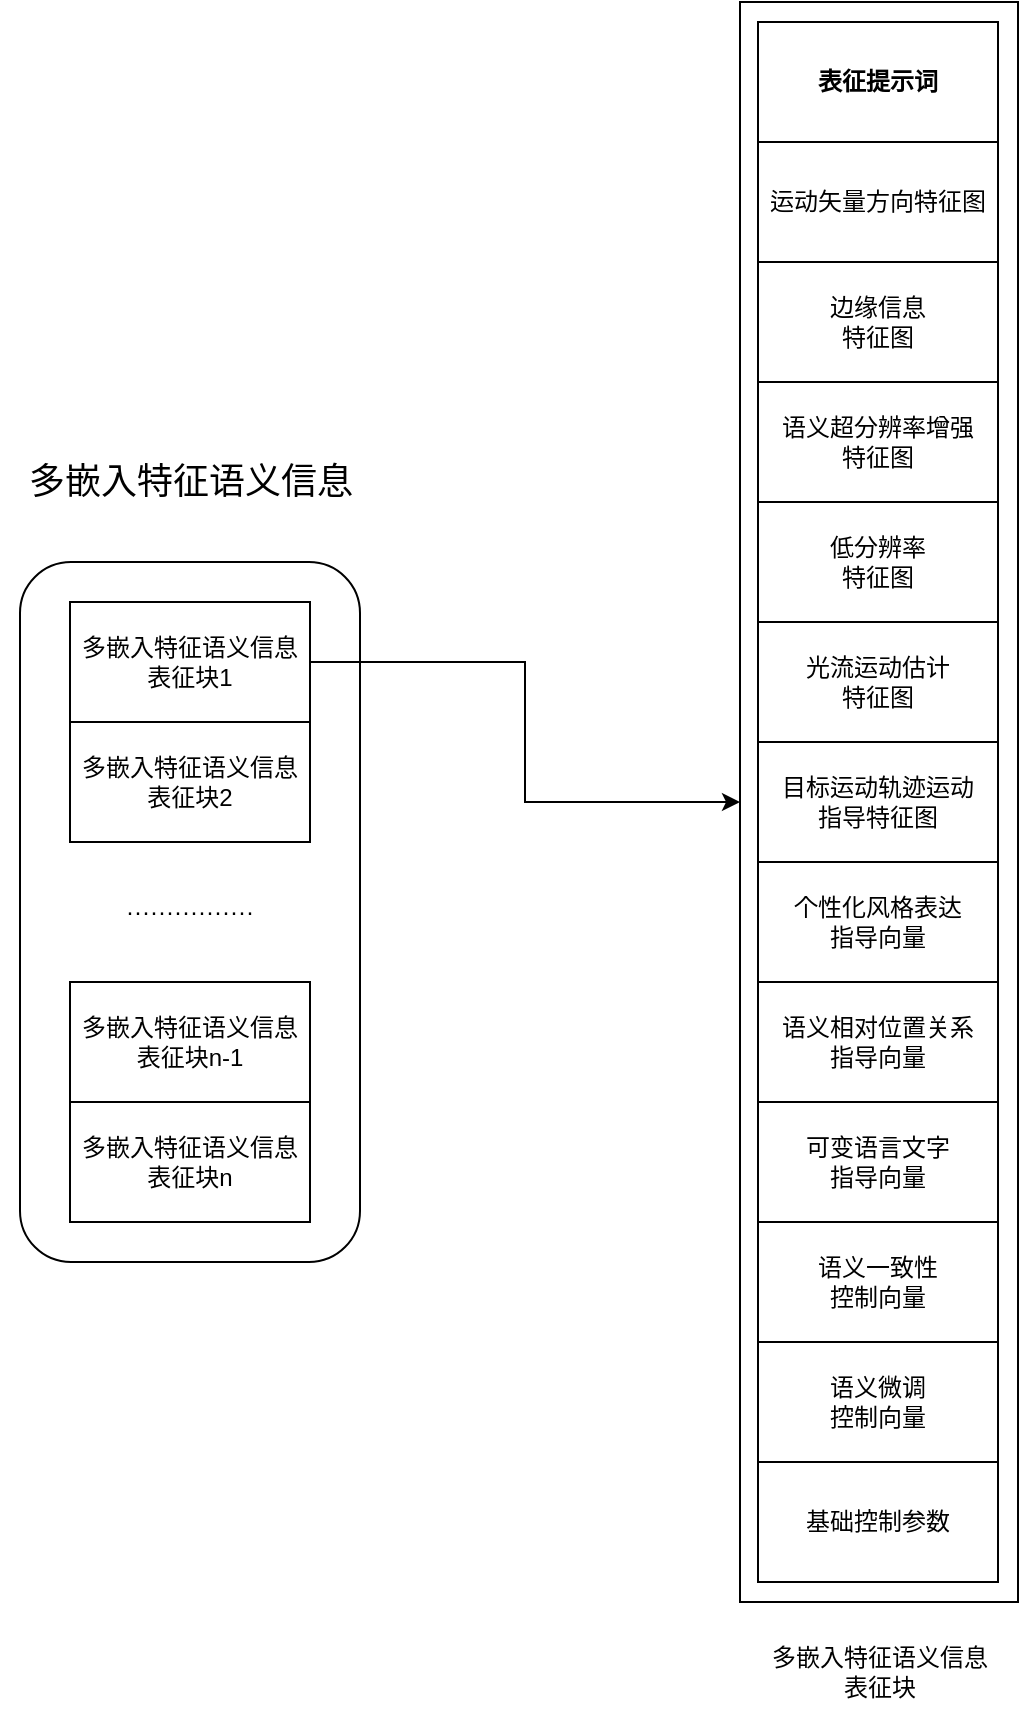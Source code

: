 <mxfile version="24.7.4">
  <diagram name="第 1 页" id="_UOp_g0qZEWWEiO1d6dB">
    <mxGraphModel dx="1666" dy="-36" grid="1" gridSize="10" guides="1" tooltips="1" connect="1" arrows="1" fold="1" page="1" pageScale="1" pageWidth="1169" pageHeight="827" math="0" shadow="0">
      <root>
        <mxCell id="0" />
        <mxCell id="1" parent="0" />
        <mxCell id="J0mIcsC_Z7fb-HMf94dg-1" value="&lt;font style=&quot;font-size: 18px;&quot;&gt;多嵌入特征语义信息&lt;/font&gt;" style="text;html=1;align=center;verticalAlign=middle;resizable=0;points=[];autosize=1;strokeColor=none;fillColor=none;" parent="1" vertex="1">
          <mxGeometry x="300" y="1120" width="190" height="40" as="geometry" />
        </mxCell>
        <mxCell id="I4VxMJiTH_GUWdxZwMfk-1" value="················" style="rounded=1;whiteSpace=wrap;html=1;" parent="1" vertex="1">
          <mxGeometry x="310" y="1180" width="170" height="350" as="geometry" />
        </mxCell>
        <mxCell id="I4VxMJiTH_GUWdxZwMfk-22" style="edgeStyle=orthogonalEdgeStyle;rounded=0;orthogonalLoop=1;jettySize=auto;html=1;" parent="1" source="I4VxMJiTH_GUWdxZwMfk-2" target="I4VxMJiTH_GUWdxZwMfk-7" edge="1">
          <mxGeometry relative="1" as="geometry" />
        </mxCell>
        <mxCell id="I4VxMJiTH_GUWdxZwMfk-2" value="多嵌入特征语义信息表征块1" style="rounded=0;whiteSpace=wrap;html=1;" parent="1" vertex="1">
          <mxGeometry x="335" y="1200" width="120" height="60" as="geometry" />
        </mxCell>
        <mxCell id="I4VxMJiTH_GUWdxZwMfk-3" value="多嵌入特征语义信息表征块2" style="rounded=0;whiteSpace=wrap;html=1;" parent="1" vertex="1">
          <mxGeometry x="335" y="1260" width="120" height="60" as="geometry" />
        </mxCell>
        <mxCell id="I4VxMJiTH_GUWdxZwMfk-4" value="多嵌入特征语义信息表征块n" style="rounded=0;whiteSpace=wrap;html=1;" parent="1" vertex="1">
          <mxGeometry x="335" y="1450" width="120" height="60" as="geometry" />
        </mxCell>
        <mxCell id="I4VxMJiTH_GUWdxZwMfk-5" value="多嵌入特征语义信息表征块n-1" style="rounded=0;whiteSpace=wrap;html=1;" parent="1" vertex="1">
          <mxGeometry x="335" y="1390" width="120" height="60" as="geometry" />
        </mxCell>
        <mxCell id="I4VxMJiTH_GUWdxZwMfk-7" value="" style="rounded=0;whiteSpace=wrap;html=1;" parent="1" vertex="1">
          <mxGeometry x="670" y="900" width="139" height="800" as="geometry" />
        </mxCell>
        <mxCell id="I4VxMJiTH_GUWdxZwMfk-8" value="边缘信息&lt;div&gt;特征图&lt;/div&gt;" style="rounded=0;whiteSpace=wrap;html=1;" parent="1" vertex="1">
          <mxGeometry x="679" y="1030" width="120" height="60" as="geometry" />
        </mxCell>
        <mxCell id="I4VxMJiTH_GUWdxZwMfk-9" value="&lt;b&gt;表征提示词&lt;/b&gt;" style="rounded=0;whiteSpace=wrap;html=1;" parent="1" vertex="1">
          <mxGeometry x="679" y="910" width="120" height="60" as="geometry" />
        </mxCell>
        <mxCell id="I4VxMJiTH_GUWdxZwMfk-10" value="目标运动轨迹运动&lt;div&gt;指导特征图&lt;/div&gt;" style="rounded=0;whiteSpace=wrap;html=1;" parent="1" vertex="1">
          <mxGeometry x="679" y="1270" width="120" height="60" as="geometry" />
        </mxCell>
        <mxCell id="I4VxMJiTH_GUWdxZwMfk-11" value="语义超分辨率增强&lt;div&gt;特征图&lt;/div&gt;" style="rounded=0;whiteSpace=wrap;html=1;" parent="1" vertex="1">
          <mxGeometry x="679" y="1090" width="120" height="60" as="geometry" />
        </mxCell>
        <mxCell id="I4VxMJiTH_GUWdxZwMfk-12" value="可变语言文字&lt;div&gt;指导向量&lt;/div&gt;" style="rounded=0;whiteSpace=wrap;html=1;" parent="1" vertex="1">
          <mxGeometry x="679.5" y="1510" width="120" height="60" as="geometry" />
        </mxCell>
        <mxCell id="I4VxMJiTH_GUWdxZwMfk-13" value="&lt;div&gt;可变角色语义&lt;/div&gt;&lt;div&gt;指导向量&lt;/div&gt;" style="rounded=0;whiteSpace=wrap;html=1;" parent="1" vertex="1">
          <mxGeometry x="679" y="1330" width="120" height="60" as="geometry" />
        </mxCell>
        <mxCell id="I4VxMJiTH_GUWdxZwMfk-14" value="&lt;div&gt;个性化风格表达&lt;/div&gt;&lt;div&gt;指导向量&lt;/div&gt;" style="rounded=0;whiteSpace=wrap;html=1;" parent="1" vertex="1">
          <mxGeometry x="679" y="1390" width="120" height="60" as="geometry" />
        </mxCell>
        <mxCell id="I4VxMJiTH_GUWdxZwMfk-15" value="&lt;div&gt;低分辨率&lt;/div&gt;&lt;div&gt;特征图&lt;/div&gt;" style="rounded=0;whiteSpace=wrap;html=1;" parent="1" vertex="1">
          <mxGeometry x="679" y="1150" width="120" height="60" as="geometry" />
        </mxCell>
        <mxCell id="I4VxMJiTH_GUWdxZwMfk-16" value="运动矢量方向特征图" style="rounded=0;whiteSpace=wrap;html=1;" parent="1" vertex="1">
          <mxGeometry x="679" y="970" width="120" height="60" as="geometry" />
        </mxCell>
        <mxCell id="I4VxMJiTH_GUWdxZwMfk-17" value="&lt;div&gt;光流运动估计&lt;/div&gt;&lt;div&gt;特征图&lt;/div&gt;" style="rounded=0;whiteSpace=wrap;html=1;" parent="1" vertex="1">
          <mxGeometry x="679" y="1210" width="120" height="60" as="geometry" />
        </mxCell>
        <mxCell id="I4VxMJiTH_GUWdxZwMfk-18" value="&lt;div&gt;语义一致性&lt;/div&gt;&lt;div&gt;控制向量&lt;/div&gt;" style="rounded=0;whiteSpace=wrap;html=1;" parent="1" vertex="1">
          <mxGeometry x="679" y="1570" width="120" height="60" as="geometry" />
        </mxCell>
        <mxCell id="I4VxMJiTH_GUWdxZwMfk-20" value="语义相对位置关系&lt;div&gt;指导向量&lt;/div&gt;" style="rounded=0;whiteSpace=wrap;html=1;" parent="1" vertex="1">
          <mxGeometry x="679" y="1450" width="120" height="60" as="geometry" />
        </mxCell>
        <mxCell id="I4VxMJiTH_GUWdxZwMfk-21" value="&lt;div&gt;语义微调&lt;/div&gt;&lt;div&gt;控制向量&lt;/div&gt;" style="rounded=0;whiteSpace=wrap;html=1;" parent="1" vertex="1">
          <mxGeometry x="679" y="1630" width="120" height="60" as="geometry" />
        </mxCell>
        <mxCell id="I4VxMJiTH_GUWdxZwMfk-25" value="多嵌入特征语义信息表征块" style="text;html=1;align=center;verticalAlign=middle;whiteSpace=wrap;rounded=0;" parent="1" vertex="1">
          <mxGeometry x="679.5" y="1710" width="120" height="50" as="geometry" />
        </mxCell>
        <mxCell id="hVgBwS-ALOiItofww_QT-1" value="" style="rounded=0;whiteSpace=wrap;html=1;" vertex="1" parent="1">
          <mxGeometry x="670" y="900" width="139" height="800" as="geometry" />
        </mxCell>
        <mxCell id="hVgBwS-ALOiItofww_QT-2" value="边缘信息&lt;div&gt;特征图&lt;/div&gt;" style="rounded=0;whiteSpace=wrap;html=1;" vertex="1" parent="1">
          <mxGeometry x="679" y="1030" width="120" height="60" as="geometry" />
        </mxCell>
        <mxCell id="hVgBwS-ALOiItofww_QT-3" value="&lt;b&gt;表征提示词&lt;/b&gt;" style="rounded=0;whiteSpace=wrap;html=1;" vertex="1" parent="1">
          <mxGeometry x="679" y="910" width="120" height="60" as="geometry" />
        </mxCell>
        <mxCell id="hVgBwS-ALOiItofww_QT-4" value="目标运动轨迹运动&lt;div&gt;指导特征图&lt;/div&gt;" style="rounded=0;whiteSpace=wrap;html=1;" vertex="1" parent="1">
          <mxGeometry x="679" y="1270" width="120" height="60" as="geometry" />
        </mxCell>
        <mxCell id="hVgBwS-ALOiItofww_QT-5" value="语义超分辨率增强&lt;div&gt;特征图&lt;/div&gt;" style="rounded=0;whiteSpace=wrap;html=1;" vertex="1" parent="1">
          <mxGeometry x="679" y="1090" width="120" height="60" as="geometry" />
        </mxCell>
        <mxCell id="hVgBwS-ALOiItofww_QT-6" value="可变语言文字&lt;div&gt;指导向量&lt;/div&gt;" style="rounded=0;whiteSpace=wrap;html=1;" vertex="1" parent="1">
          <mxGeometry x="679" y="1450" width="120" height="60" as="geometry" />
        </mxCell>
        <mxCell id="hVgBwS-ALOiItofww_QT-7" value="&lt;div&gt;个性化风格表达&lt;/div&gt;&lt;div&gt;指导向量&lt;/div&gt;" style="rounded=0;whiteSpace=wrap;html=1;" vertex="1" parent="1">
          <mxGeometry x="679" y="1330" width="120" height="60" as="geometry" />
        </mxCell>
        <mxCell id="hVgBwS-ALOiItofww_QT-8" value="&lt;div&gt;低分辨率&lt;/div&gt;&lt;div&gt;特征图&lt;/div&gt;" style="rounded=0;whiteSpace=wrap;html=1;" vertex="1" parent="1">
          <mxGeometry x="679" y="1150" width="120" height="60" as="geometry" />
        </mxCell>
        <mxCell id="hVgBwS-ALOiItofww_QT-9" value="运动矢量方向特征图" style="rounded=0;whiteSpace=wrap;html=1;" vertex="1" parent="1">
          <mxGeometry x="679" y="970" width="120" height="60" as="geometry" />
        </mxCell>
        <mxCell id="hVgBwS-ALOiItofww_QT-10" value="&lt;div&gt;光流运动估计&lt;/div&gt;&lt;div&gt;特征图&lt;/div&gt;" style="rounded=0;whiteSpace=wrap;html=1;" vertex="1" parent="1">
          <mxGeometry x="679" y="1210" width="120" height="60" as="geometry" />
        </mxCell>
        <mxCell id="hVgBwS-ALOiItofww_QT-11" value="&lt;div&gt;语义一致性&lt;/div&gt;&lt;div&gt;控制向量&lt;/div&gt;" style="rounded=0;whiteSpace=wrap;html=1;" vertex="1" parent="1">
          <mxGeometry x="679" y="1510" width="120" height="60" as="geometry" />
        </mxCell>
        <mxCell id="hVgBwS-ALOiItofww_QT-12" value="&lt;div&gt;基础控制参数&lt;/div&gt;" style="rounded=0;whiteSpace=wrap;html=1;" vertex="1" parent="1">
          <mxGeometry x="679" y="1630" width="120" height="60" as="geometry" />
        </mxCell>
        <mxCell id="hVgBwS-ALOiItofww_QT-13" value="语义相对位置关系&lt;div&gt;指导向量&lt;/div&gt;" style="rounded=0;whiteSpace=wrap;html=1;" vertex="1" parent="1">
          <mxGeometry x="679" y="1390" width="120" height="60" as="geometry" />
        </mxCell>
        <mxCell id="hVgBwS-ALOiItofww_QT-14" value="&lt;div&gt;语义微调&lt;/div&gt;&lt;div&gt;控制向量&lt;/div&gt;" style="rounded=0;whiteSpace=wrap;html=1;" vertex="1" parent="1">
          <mxGeometry x="679" y="1570" width="120" height="60" as="geometry" />
        </mxCell>
      </root>
    </mxGraphModel>
  </diagram>
</mxfile>
